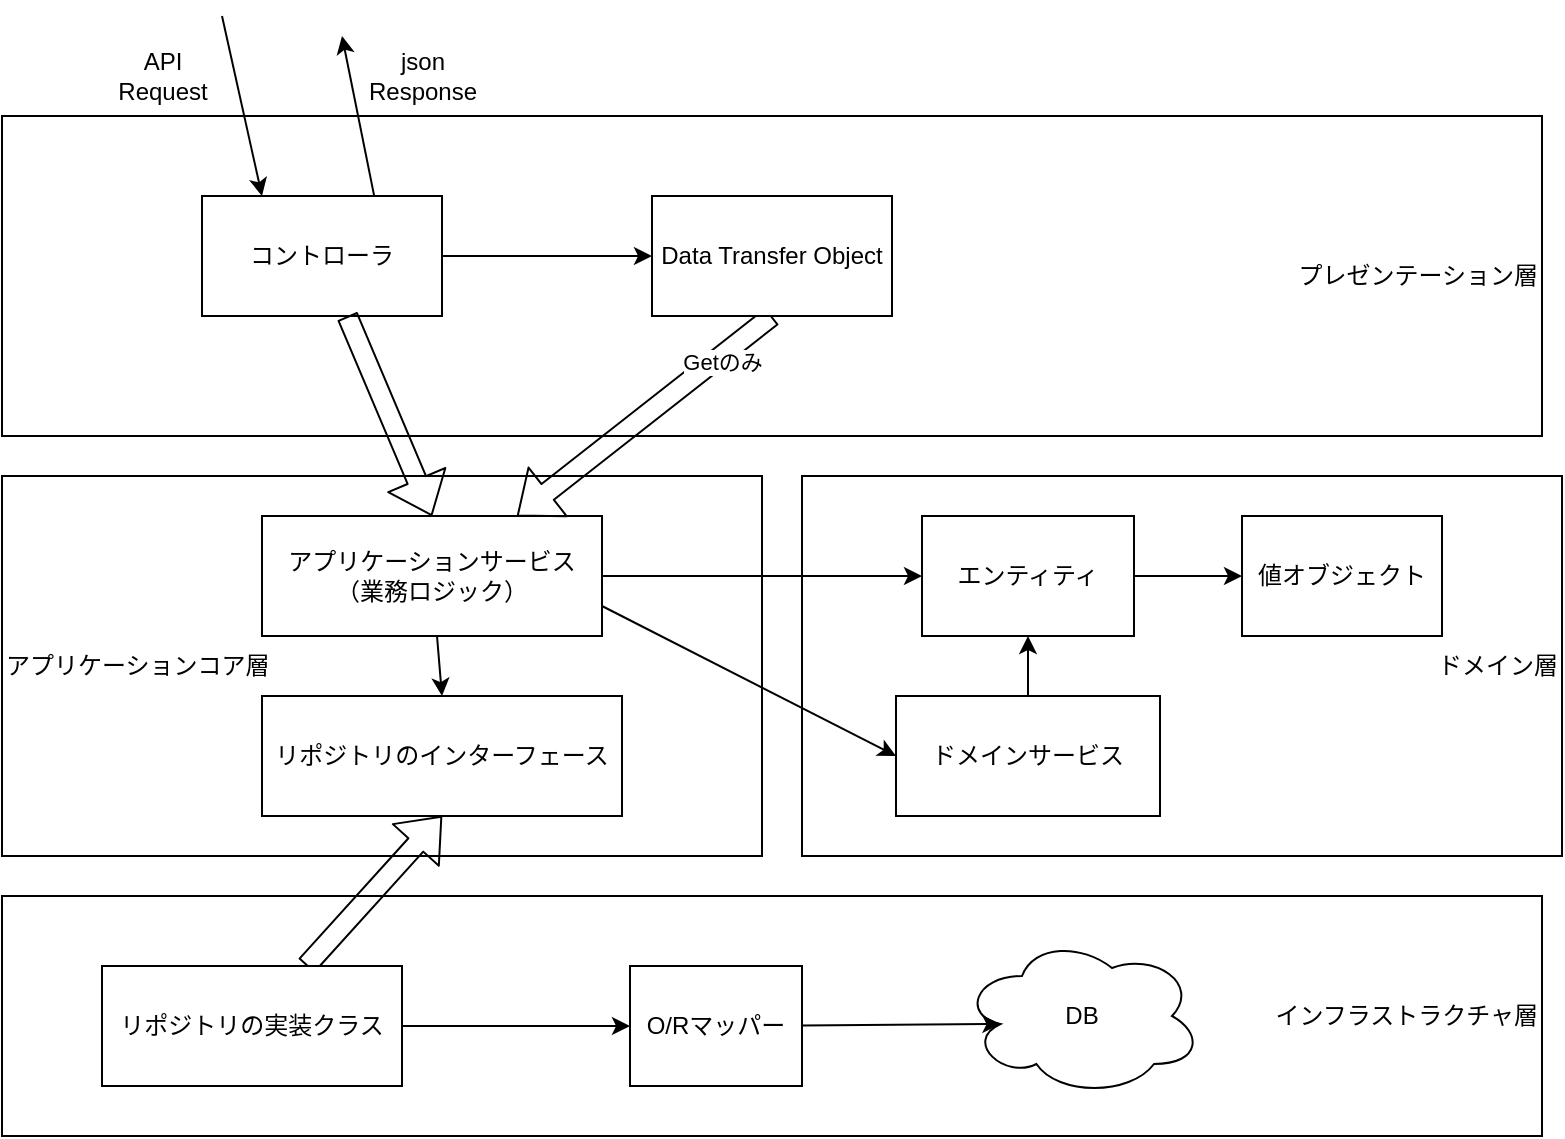 <mxfile>
    <diagram id="KWM5rdXpkLcjbCEv61fk" name="ページ1">
        <mxGraphModel dx="1039" dy="330" grid="1" gridSize="10" guides="1" tooltips="1" connect="1" arrows="1" fold="1" page="1" pageScale="1" pageWidth="827" pageHeight="1169" math="0" shadow="0">
            <root>
                <mxCell id="0"/>
                <mxCell id="1" parent="0"/>
                <mxCell id="45" value="ドメイン層" style="whiteSpace=wrap;html=1;align=right;" vertex="1" parent="1">
                    <mxGeometry x="440" y="240" width="380" height="190" as="geometry"/>
                </mxCell>
                <mxCell id="17" value="インフラストラクチャ層" style="whiteSpace=wrap;html=1;align=right;" parent="1" vertex="1">
                    <mxGeometry x="40" y="450" width="770" height="120" as="geometry"/>
                </mxCell>
                <mxCell id="16" value="アプリケーションコア層" style="whiteSpace=wrap;html=1;align=left;" parent="1" vertex="1">
                    <mxGeometry x="40" y="240" width="380" height="190" as="geometry"/>
                </mxCell>
                <mxCell id="15" value="プレゼンテーション層" style="whiteSpace=wrap;html=1;align=right;" parent="1" vertex="1">
                    <mxGeometry x="40" y="60" width="770" height="160" as="geometry"/>
                </mxCell>
                <mxCell id="8" style="edgeStyle=none;html=1;exitX=1;exitY=0.5;exitDx=0;exitDy=0;entryX=0;entryY=0.5;entryDx=0;entryDy=0;" parent="1" source="2" target="30" edge="1">
                    <mxGeometry relative="1" as="geometry">
                        <Array as="points"/>
                    </mxGeometry>
                </mxCell>
                <mxCell id="2" value="コントローラ" style="whiteSpace=wrap;html=1;" parent="1" vertex="1">
                    <mxGeometry x="140" y="100" width="120" height="60" as="geometry"/>
                </mxCell>
                <mxCell id="5" value="" style="edgeStyle=none;orthogonalLoop=1;jettySize=auto;html=1;entryX=0.25;entryY=0;entryDx=0;entryDy=0;" parent="1" target="2" edge="1">
                    <mxGeometry width="100" relative="1" as="geometry">
                        <mxPoint x="150" y="10" as="sourcePoint"/>
                        <mxPoint x="300" y="140" as="targetPoint"/>
                        <Array as="points"/>
                    </mxGeometry>
                </mxCell>
                <mxCell id="6" value="API&lt;br&gt;Request" style="text;html=1;align=center;verticalAlign=middle;resizable=0;points=[];autosize=1;strokeColor=none;fillColor=none;" parent="1" vertex="1">
                    <mxGeometry x="85" y="20" width="70" height="40" as="geometry"/>
                </mxCell>
                <mxCell id="10" style="edgeStyle=none;html=1;entryX=0;entryY=0.5;entryDx=0;entryDy=0;exitX=1;exitY=0.5;exitDx=0;exitDy=0;" parent="1" source="7" target="9" edge="1">
                    <mxGeometry relative="1" as="geometry"/>
                </mxCell>
                <mxCell id="12" style="edgeStyle=none;html=1;entryX=0;entryY=0.5;entryDx=0;entryDy=0;exitX=1;exitY=0.75;exitDx=0;exitDy=0;" parent="1" source="7" target="11" edge="1">
                    <mxGeometry relative="1" as="geometry">
                        <mxPoint x="450" y="280" as="sourcePoint"/>
                    </mxGeometry>
                </mxCell>
                <mxCell id="14" style="edgeStyle=none;html=1;entryX=0.5;entryY=0;entryDx=0;entryDy=0;" parent="1" source="7" target="13" edge="1">
                    <mxGeometry relative="1" as="geometry"/>
                </mxCell>
                <mxCell id="7" value="アプリケーションサービス&lt;br&gt;（業務ロジック）" style="whiteSpace=wrap;html=1;" parent="1" vertex="1">
                    <mxGeometry x="170" y="260" width="170" height="60" as="geometry"/>
                </mxCell>
                <mxCell id="44" style="edgeStyle=none;html=1;entryX=0;entryY=0.5;entryDx=0;entryDy=0;" edge="1" parent="1" source="9" target="41">
                    <mxGeometry relative="1" as="geometry"/>
                </mxCell>
                <mxCell id="9" value="エンティティ" style="whiteSpace=wrap;html=1;" parent="1" vertex="1">
                    <mxGeometry x="500" y="260" width="106" height="60" as="geometry"/>
                </mxCell>
                <mxCell id="50" style="edgeStyle=none;html=1;exitX=0.5;exitY=0;exitDx=0;exitDy=0;entryX=0.5;entryY=1;entryDx=0;entryDy=0;" edge="1" parent="1" source="11" target="9">
                    <mxGeometry relative="1" as="geometry"/>
                </mxCell>
                <mxCell id="11" value="ドメインサービス" style="whiteSpace=wrap;html=1;" parent="1" vertex="1">
                    <mxGeometry x="487" y="350" width="132" height="60" as="geometry"/>
                </mxCell>
                <mxCell id="13" value="リポジトリのインターフェース" style="whiteSpace=wrap;html=1;" parent="1" vertex="1">
                    <mxGeometry x="170" y="350" width="180" height="60" as="geometry"/>
                </mxCell>
                <mxCell id="19" style="edgeStyle=none;html=1;entryX=0.5;entryY=1;entryDx=0;entryDy=0;shape=flexArrow;" parent="1" source="18" target="13" edge="1">
                    <mxGeometry relative="1" as="geometry"/>
                </mxCell>
                <mxCell id="37" style="edgeStyle=none;html=1;" parent="1" source="18" target="23" edge="1">
                    <mxGeometry relative="1" as="geometry"/>
                </mxCell>
                <mxCell id="18" value="リポジトリの実装クラス" style="whiteSpace=wrap;html=1;" parent="1" vertex="1">
                    <mxGeometry x="90" y="485" width="150" height="60" as="geometry"/>
                </mxCell>
                <mxCell id="21" value="DB" style="ellipse;shape=cloud;whiteSpace=wrap;html=1;" parent="1" vertex="1">
                    <mxGeometry x="520" y="470" width="120" height="80" as="geometry"/>
                </mxCell>
                <mxCell id="27" style="edgeStyle=none;html=1;entryX=0.16;entryY=0.55;entryDx=0;entryDy=0;entryPerimeter=0;" parent="1" source="23" target="21" edge="1">
                    <mxGeometry relative="1" as="geometry"/>
                </mxCell>
                <mxCell id="23" value="O/Rマッパー" style="whiteSpace=wrap;html=1;" parent="1" vertex="1">
                    <mxGeometry x="354" y="485" width="86" height="60" as="geometry"/>
                </mxCell>
                <mxCell id="31" style="edgeStyle=none;html=1;entryX=0.5;entryY=0;entryDx=0;entryDy=0;shape=flexArrow;" parent="1" source="2" target="7" edge="1">
                    <mxGeometry relative="1" as="geometry"/>
                </mxCell>
                <mxCell id="48" style="edgeStyle=none;html=1;exitX=0.5;exitY=1;exitDx=0;exitDy=0;entryX=0.75;entryY=0;entryDx=0;entryDy=0;shape=flexArrow;" edge="1" parent="1" source="30" target="7">
                    <mxGeometry relative="1" as="geometry"/>
                </mxCell>
                <mxCell id="49" value="Getのみ" style="edgeLabel;html=1;align=center;verticalAlign=middle;resizable=0;points=[];" vertex="1" connectable="0" parent="48">
                    <mxGeometry x="-0.569" y="2" relative="1" as="geometry">
                        <mxPoint x="1" as="offset"/>
                    </mxGeometry>
                </mxCell>
                <mxCell id="30" value="Data Transfer Object" style="whiteSpace=wrap;html=1;" parent="1" vertex="1">
                    <mxGeometry x="365" y="100" width="120" height="60" as="geometry"/>
                </mxCell>
                <mxCell id="38" value="" style="edgeStyle=none;orthogonalLoop=1;jettySize=auto;html=1;exitX=0.717;exitY=-0.005;exitDx=0;exitDy=0;exitPerimeter=0;" parent="1" source="2" edge="1">
                    <mxGeometry width="100" relative="1" as="geometry">
                        <mxPoint x="160" y="20" as="sourcePoint"/>
                        <mxPoint x="210" y="20" as="targetPoint"/>
                        <Array as="points"/>
                    </mxGeometry>
                </mxCell>
                <mxCell id="39" value="json&lt;br&gt;Response" style="text;html=1;align=center;verticalAlign=middle;resizable=0;points=[];autosize=1;strokeColor=none;fillColor=none;" parent="1" vertex="1">
                    <mxGeometry x="210" y="20" width="80" height="40" as="geometry"/>
                </mxCell>
                <mxCell id="41" value="値オブジェクト" style="rounded=0;whiteSpace=wrap;html=1;" vertex="1" parent="1">
                    <mxGeometry x="660" y="260" width="100" height="60" as="geometry"/>
                </mxCell>
            </root>
        </mxGraphModel>
    </diagram>
</mxfile>